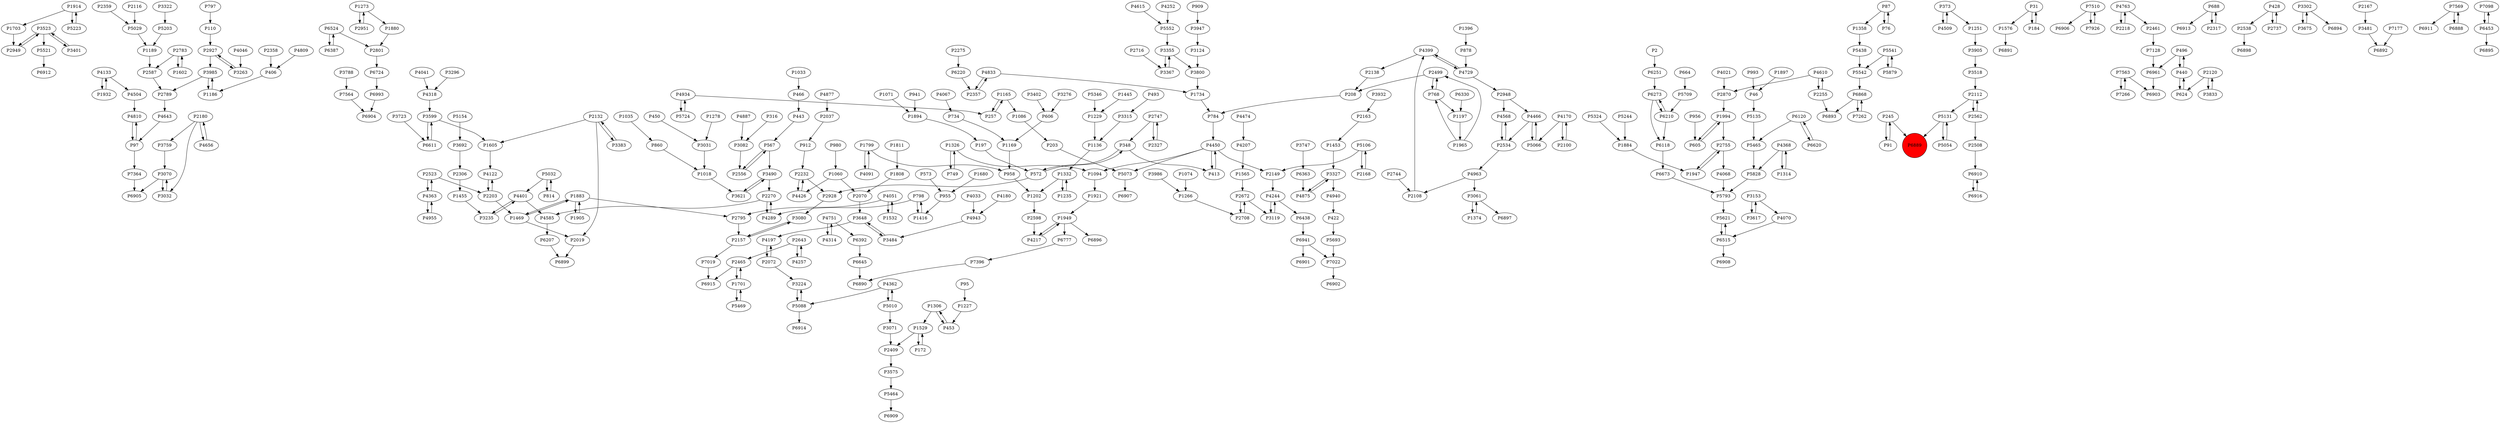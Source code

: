 digraph {
	P3523 -> P2949
	P4133 -> P1932
	P2801 -> P6724
	P1921 -> P1949
	P1994 -> P605
	P4615 -> P5552
	P4877 -> P2037
	P3905 -> P3518
	P6910 -> P6916
	P2072 -> P4197
	P2112 -> P2562
	P2037 -> P912
	P2465 -> P6915
	P2358 -> P406
	P4067 -> P734
	P3031 -> P1018
	P1165 -> P257
	P4450 -> P5073
	P31 -> P1576
	P172 -> P1529
	P1947 -> P2755
	P2327 -> P2747
	P245 -> P91
	P1453 -> P3327
	P7510 -> P6906
	P6524 -> P6387
	P4426 -> P2232
	P2523 -> P2203
	P4197 -> P2072
	P4133 -> P4504
	P2409 -> P3575
	P4401 -> P4585
	P2255 -> P6893
	P768 -> P1197
	P4399 -> P4729
	P7563 -> P6903
	P6868 -> P7262
	P688 -> P6913
	P1469 -> P2019
	P2587 -> P2789
	P6724 -> P6993
	P428 -> P2538
	P3648 -> P4197
	P5879 -> P5541
	P1949 -> P4217
	P2534 -> P4963
	P97 -> P4810
	P1358 -> P5438
	P203 -> P5073
	P4729 -> P4399
	P1033 -> P466
	P6645 -> P6890
	P2108 -> P4399
	P6330 -> P1197
	P3302 -> P3675
	P1894 -> P197
	P2783 -> P2587
	P4046 -> P3263
	P2232 -> P2928
	P6251 -> P6273
	P6777 -> P7396
	P493 -> P3315
	P184 -> P31
	P798 -> P4289
	P4257 -> P2643
	P2157 -> P3080
	P2928 -> P3080
	P5621 -> P6515
	P2019 -> P6899
	P1576 -> P6891
	P3383 -> P2132
	P2070 -> P3648
	P2167 -> P3481
	P4833 -> P1734
	P1251 -> P3905
	P2072 -> P3224
	P1235 -> P1332
	P1914 -> P1703
	P5469 -> P1701
	P97 -> P7364
	P567 -> P2556
	P440 -> P496
	P2112 -> P5131
	P1965 -> P768
	P422 -> P5693
	P2949 -> P3523
	P1605 -> P4122
	P4217 -> P1949
	P3302 -> P6894
	P4504 -> P4810
	P2499 -> P768
	P6515 -> P6908
	P1374 -> P3061
	P2744 -> P2108
	P6916 -> P6910
	P6961 -> P6903
	P2120 -> P624
	P6120 -> P6620
	P4751 -> P6392
	P87 -> P1358
	P5131 -> P5054
	P3723 -> P6611
	P912 -> P2232
	P6524 -> P2801
	P2306 -> P1455
	P3621 -> P3490
	P4033 -> P4943
	P2538 -> P6898
	P1202 -> P2598
	P4068 -> P5793
	P1565 -> P2672
	P1227 -> P453
	P955 -> P1416
	P4610 -> P2255
	P3947 -> P3124
	P2927 -> P3263
	P1074 -> P1266
	P3070 -> P6905
	P208 -> P784
	P1883 -> P1469
	P4509 -> P373
	P2132 -> P1605
	P784 -> P4450
	P3327 -> P4940
	P496 -> P440
	P7022 -> P6902
	P6868 -> P6893
	P2556 -> P567
	P909 -> P3947
	P4943 -> P3484
	P257 -> P1165
	P4833 -> P2357
	P4252 -> P5552
	P2672 -> P3119
	P1332 -> P1235
	P453 -> P1306
	P5693 -> P7022
	P4934 -> P257
	P5010 -> P3071
	P4363 -> P2523
	P860 -> P1018
	P5541 -> P5879
	P4751 -> P4314
	P413 -> P4450
	P3523 -> P5521
	P7396 -> P6890
	P4875 -> P3327
	P5203 -> P1189
	P4585 -> P6207
	P2948 -> P4568
	P6210 -> P6118
	P3484 -> P3648
	P1018 -> P3621
	P6673 -> P5793
	P3692 -> P2306
	P2180 -> P4656
	P4466 -> P5066
	P3070 -> P3032
	P2508 -> P6910
	P1994 -> P2755
	P3800 -> P1734
	P443 -> P567
	P7128 -> P6961
	P7569 -> P6911
	P734 -> P1169
	P1897 -> P46
	P4568 -> P2534
	P3490 -> P3621
	P6363 -> P4875
	P3124 -> P3800
	P2149 -> P4244
	P4963 -> P2108
	P3355 -> P3367
	P4474 -> P4207
	P6941 -> P7022
	P5066 -> P4466
	P7098 -> P6453
	P6611 -> P3599
	P1455 -> P3235
	P1680 -> P955
	P1701 -> P2465
	P6220 -> P2357
	P1932 -> P4133
	P87 -> P76
	P5552 -> P3355
	P2 -> P6251
	P798 -> P1416
	P2275 -> P6220
	P1332 -> P1202
	P688 -> P2317
	P4887 -> P3082
	P4810 -> P97
	P3986 -> P1266
	P4362 -> P5010
	P1914 -> P5223
	P5032 -> P814
	P2120 -> P3833
	P406 -> P1186
	P4362 -> P5088
	P2116 -> P5029
	P3224 -> P5088
	P4399 -> P2138
	P2180 -> P3759
	P1734 -> P784
	P6210 -> P6273
	P1165 -> P1086
	P440 -> P624
	P1965 -> P2499
	P2203 -> P1469
	P2672 -> P2708
	P1060 -> P4426
	P3082 -> P2556
	P5032 -> P4401
	P1136 -> P1332
	P797 -> P110
	P7262 -> P6868
	P3599 -> P1605
	P6207 -> P6899
	P624 -> P440
	P2168 -> P5106
	P2747 -> P2327
	P4244 -> P6438
	P1529 -> P172
	P5724 -> P4934
	P958 -> P1202
	P4809 -> P406
	P6888 -> P7569
	P6438 -> P6941
	P1445 -> P1229
	P2317 -> P688
	P1396 -> P878
	P3235 -> P4401
	P2562 -> P2508
	P6387 -> P6524
	P6515 -> P5621
	P46 -> P5135
	P980 -> P1060
	P348 -> P572
	P4401 -> P3235
	P4643 -> P97
	P1197 -> P1965
	P3481 -> P6892
	P2643 -> P2465
	P3327 -> P4875
	P2359 -> P5029
	P3080 -> P2157
	P572 -> P348
	P1602 -> P2783
	P4955 -> P4363
	P3153 -> P3617
	P3833 -> P2120
	P5223 -> P1914
	P3119 -> P4244
	P5131 -> P6889
	P1060 -> P2070
	P3032 -> P3070
	P5793 -> P5621
	P3367 -> P3355
	P4207 -> P1565
	P2100 -> P4170
	P4934 -> P5724
	P6118 -> P6673
	P3523 -> P3401
	P6993 -> P6904
	P348 -> P413
	P2132 -> P2019
	P4180 -> P4943
	P2708 -> P2672
	P5029 -> P1189
	P1799 -> P958
	P5346 -> P1229
	P4940 -> P422
	P2598 -> P4217
	P197 -> P572
	P3617 -> P3153
	P573 -> P955
	P4763 -> P2218
	P3322 -> P5203
	P7563 -> P7266
	P4041 -> P4318
	P4122 -> P2203
	P6392 -> P6645
	P1469 -> P1883
	P814 -> P5032
	P2643 -> P4257
	P95 -> P1227
	P993 -> P46
	P7364 -> P6905
	P6620 -> P6120
	P2203 -> P4122
	P2523 -> P4363
	P1949 -> P6777
	P1326 -> P749
	P2870 -> P1994
	P4314 -> P4751
	P2927 -> P3985
	P1035 -> P860
	P3648 -> P3484
	P5106 -> P2149
	P3747 -> P6363
	P1326 -> P1094
	P1094 -> P1921
	P1529 -> P2409
	P6941 -> P6901
	P1701 -> P5469
	P7019 -> P6915
	P76 -> P87
	P373 -> P1251
	P2737 -> P428
	P5541 -> P5542
	P2465 -> P1701
	P5135 -> P5465
	P5464 -> P6909
	P2534 -> P4568
	P2163 -> P1453
	P2562 -> P2112
	P1416 -> P798
	P4091 -> P1799
	P2951 -> P1273
	P5521 -> P6912
	P3263 -> P2927
	P1266 -> P2708
	P5709 -> P6210
	P5154 -> P3692
	P3490 -> P2270
	P768 -> P2499
	P7510 -> P7926
	P1883 -> P1905
	P1884 -> P1947
	P1703 -> P2949
	P4021 -> P2870
	P6273 -> P6210
	P3071 -> P2409
	P1306 -> P1529
	P4368 -> P5828
	P1880 -> P2801
	P2755 -> P1947
	P2499 -> P208
	P3675 -> P3302
	P4450 -> P413
	P3985 -> P2789
	P4610 -> P2870
	P2270 -> P4289
	P4070 -> P6515
	P878 -> P4729
	P1186 -> P3985
	P4170 -> P5066
	P1071 -> P1894
	P2948 -> P4466
	P4963 -> P3061
	P2180 -> P3032
	P1086 -> P203
	P567 -> P3490
	P1229 -> P1136
	P2132 -> P3383
	P7266 -> P7563
	P5073 -> P6907
	P3518 -> P2112
	P2218 -> P4763
	P1169 -> P958
	P2138 -> P208
	P4368 -> P1314
	P428 -> P2737
	P1883 -> P2795
	P5828 -> P5793
	P3788 -> P7564
	P3401 -> P3523
	P3061 -> P6897
	P3061 -> P1374
	P5088 -> P6914
	P2716 -> P3367
	P2232 -> P4426
	P5438 -> P5542
	P1811 -> P1808
	P605 -> P1994
	P1808 -> P2070
	P5106 -> P2168
	P3276 -> P606
	P7177 -> P6892
	P1799 -> P4091
	P4466 -> P2534
	P2255 -> P4610
	P5542 -> P6868
	P4763 -> P2461
	P3402 -> P606
	P1314 -> P4368
	P4450 -> P2149
	P3932 -> P2163
	P373 -> P4509
	P749 -> P1326
	P110 -> P2927
	P4051 -> P2795
	P245 -> P6889
	P6120 -> P5465
	P5465 -> P5828
	P5010 -> P4362
	P3296 -> P4318
	P1273 -> P1880
	P5324 -> P1884
	P6453 -> P7098
	P4318 -> P3599
	P1278 -> P3031
	P7564 -> P6904
	P3355 -> P3800
	P2747 -> P348
	P1273 -> P2951
	P6453 -> P6895
	P31 -> P184
	P7926 -> P7510
	P4289 -> P2270
	P3575 -> P5464
	P2461 -> P7128
	P606 -> P1169
	P1905 -> P1883
	P4450 -> P1094
	P6273 -> P6118
	P450 -> P3031
	P4363 -> P4955
	P956 -> P605
	P4051 -> P1532
	P3759 -> P3070
	P496 -> P6961
	P3315 -> P1136
	P664 -> P5709
	P3153 -> P4070
	P5244 -> P1884
	P316 -> P3082
	P1306 -> P453
	P5088 -> P3224
	P1949 -> P6896
	P2270 -> P4585
	P572 -> P2928
	P4729 -> P2948
	P2795 -> P2157
	P2755 -> P4068
	P3985 -> P1186
	P7569 -> P6888
	P5054 -> P5131
	P3599 -> P6611
	P4656 -> P2180
	P466 -> P443
	P1532 -> P4051
	P2783 -> P1602
	P941 -> P1894
	P2157 -> P7019
	P4170 -> P2100
	P2357 -> P4833
	P1189 -> P2587
	P4244 -> P3119
	P2789 -> P4643
	P91 -> P245
	P6889 [shape=circle]
	P6889 [style=filled]
	P6889 [fillcolor=red]
}